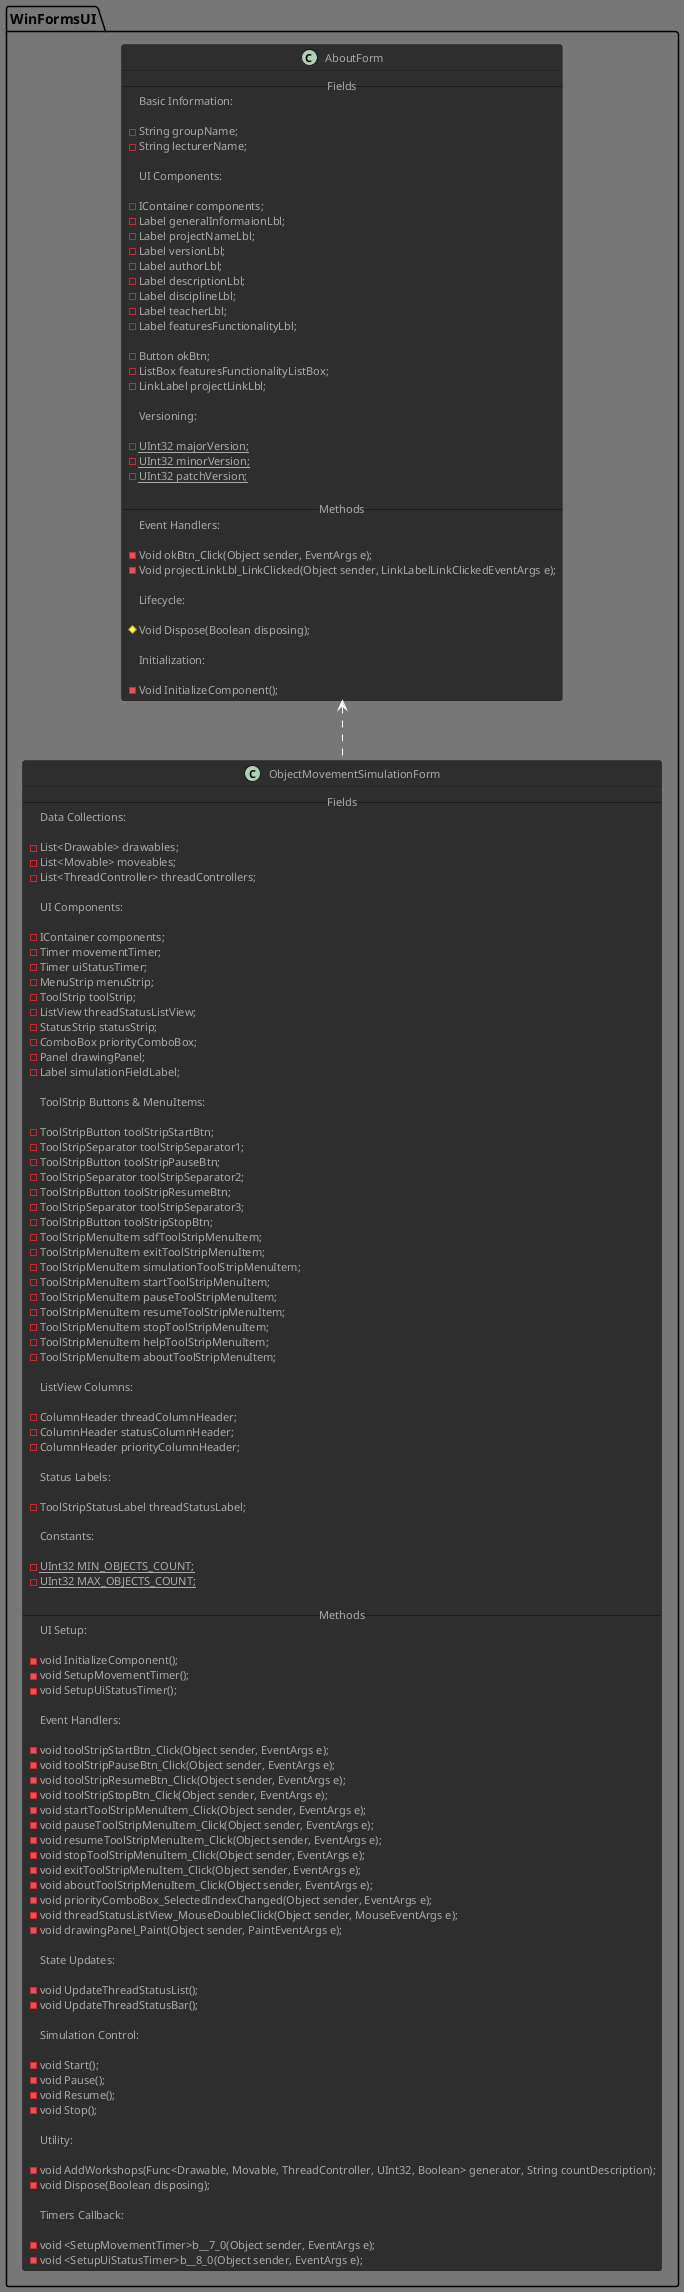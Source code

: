@startuml WinFormsUI

!theme reddress-darkblue

'CLASSES

class WinFormsUI.AboutForm
{
    -- Fields --
    Basic Information:

    - String groupName;
    - String lecturerName;

    UI Components:
    
    - IContainer components;
    - Label generalInformaionLbl;
    - Label projectNameLbl;
    - Label versionLbl;
    - Label authorLbl;
    - Label descriptionLbl;
    - Label disciplineLbl;
    - Label teacherLbl;
    - Label featuresFunctionalityLbl;

    - Button okBtn;
    - ListBox featuresFunctionalityListBox;
    - LinkLabel projectLinkLbl;

    Versioning:

    - {static} UInt32 majorVersion;
    - {static} UInt32 minorVersion;
    - {static} UInt32 patchVersion;

    -- Methods --
    Event Handlers:

    - Void okBtn_Click(Object sender, EventArgs e);
    - Void projectLinkLbl_LinkClicked(Object sender, LinkLabelLinkClickedEventArgs e);

    Lifecycle:

    # Void Dispose(Boolean disposing);

    Initialization:

    - Void InitializeComponent();
}

class WinFormsUI.ObjectMovementSimulationForm
{
    -- Fields --
    Data Collections:

    - List<Drawable> drawables;
    - List<Movable> moveables;
    - List<ThreadController> threadControllers;

    UI Components:

    - IContainer components;
    - Timer movementTimer;
    - Timer uiStatusTimer;
    - MenuStrip menuStrip;
    - ToolStrip toolStrip;
    - ListView threadStatusListView;
    - StatusStrip statusStrip;
    - ComboBox priorityComboBox;
    - Panel drawingPanel;
    - Label simulationFieldLabel;

    ToolStrip Buttons & MenuItems:

    - ToolStripButton toolStripStartBtn;
    - ToolStripSeparator toolStripSeparator1;
    - ToolStripButton toolStripPauseBtn;
    - ToolStripSeparator toolStripSeparator2;
    - ToolStripButton toolStripResumeBtn;
    - ToolStripSeparator toolStripSeparator3;
    - ToolStripButton toolStripStopBtn;
    - ToolStripMenuItem sdfToolStripMenuItem;
    - ToolStripMenuItem exitToolStripMenuItem;
    - ToolStripMenuItem simulationToolStripMenuItem;
    - ToolStripMenuItem startToolStripMenuItem;
    - ToolStripMenuItem pauseToolStripMenuItem;
    - ToolStripMenuItem resumeToolStripMenuItem;
    - ToolStripMenuItem stopToolStripMenuItem;
    - ToolStripMenuItem helpToolStripMenuItem;
    - ToolStripMenuItem aboutToolStripMenuItem;

    ListView Columns:

    - ColumnHeader threadColumnHeader;
    - ColumnHeader statusColumnHeader;
    - ColumnHeader priorityColumnHeader;

    Status Labels:

    - ToolStripStatusLabel threadStatusLabel;

    Constants:

    - {static} UInt32 MIN_OBJECTS_COUNT;
    - {static} UInt32 MAX_OBJECTS_COUNT;

    -- Methods --
    UI Setup:

    - void InitializeComponent();
    - void SetupMovementTimer();
    - void SetupUiStatusTimer();

    Event Handlers:

    - void toolStripStartBtn_Click(Object sender, EventArgs e);
    - void toolStripPauseBtn_Click(Object sender, EventArgs e);
    - void toolStripResumeBtn_Click(Object sender, EventArgs e);
    - void toolStripStopBtn_Click(Object sender, EventArgs e);
    - void startToolStripMenuItem_Click(Object sender, EventArgs e);
    - void pauseToolStripMenuItem_Click(Object sender, EventArgs e);
    - void resumeToolStripMenuItem_Click(Object sender, EventArgs e);
    - void stopToolStripMenuItem_Click(Object sender, EventArgs e);
    - void exitToolStripMenuItem_Click(Object sender, EventArgs e);
    - void aboutToolStripMenuItem_Click(Object sender, EventArgs e);
    - void priorityComboBox_SelectedIndexChanged(Object sender, EventArgs e);
    - void threadStatusListView_MouseDoubleClick(Object sender, MouseEventArgs e);
    - void drawingPanel_Paint(Object sender, PaintEventArgs e);

    State Updates:

    - void UpdateThreadStatusList();
    - void UpdateThreadStatusBar();

    Simulation Control:

    - void Start();
    - void Pause();
    - void Resume();
    - void Stop();

    Utility:

    - void AddWorkshops(Func<Drawable, Movable, ThreadController, UInt32, Boolean> generator, String countDescription);
    - void Dispose(Boolean disposing);

    Timers Callback:

    - void <SetupMovementTimer>b__7_0(Object sender, EventArgs e);
    - void <SetupUiStatusTimer>b__8_0(Object sender, EventArgs e);
}

'CLASSES DEPENDECIES

WinFormsUI.AboutForm <.. WinFormsUI.ObjectMovementSimulationForm

@enduml